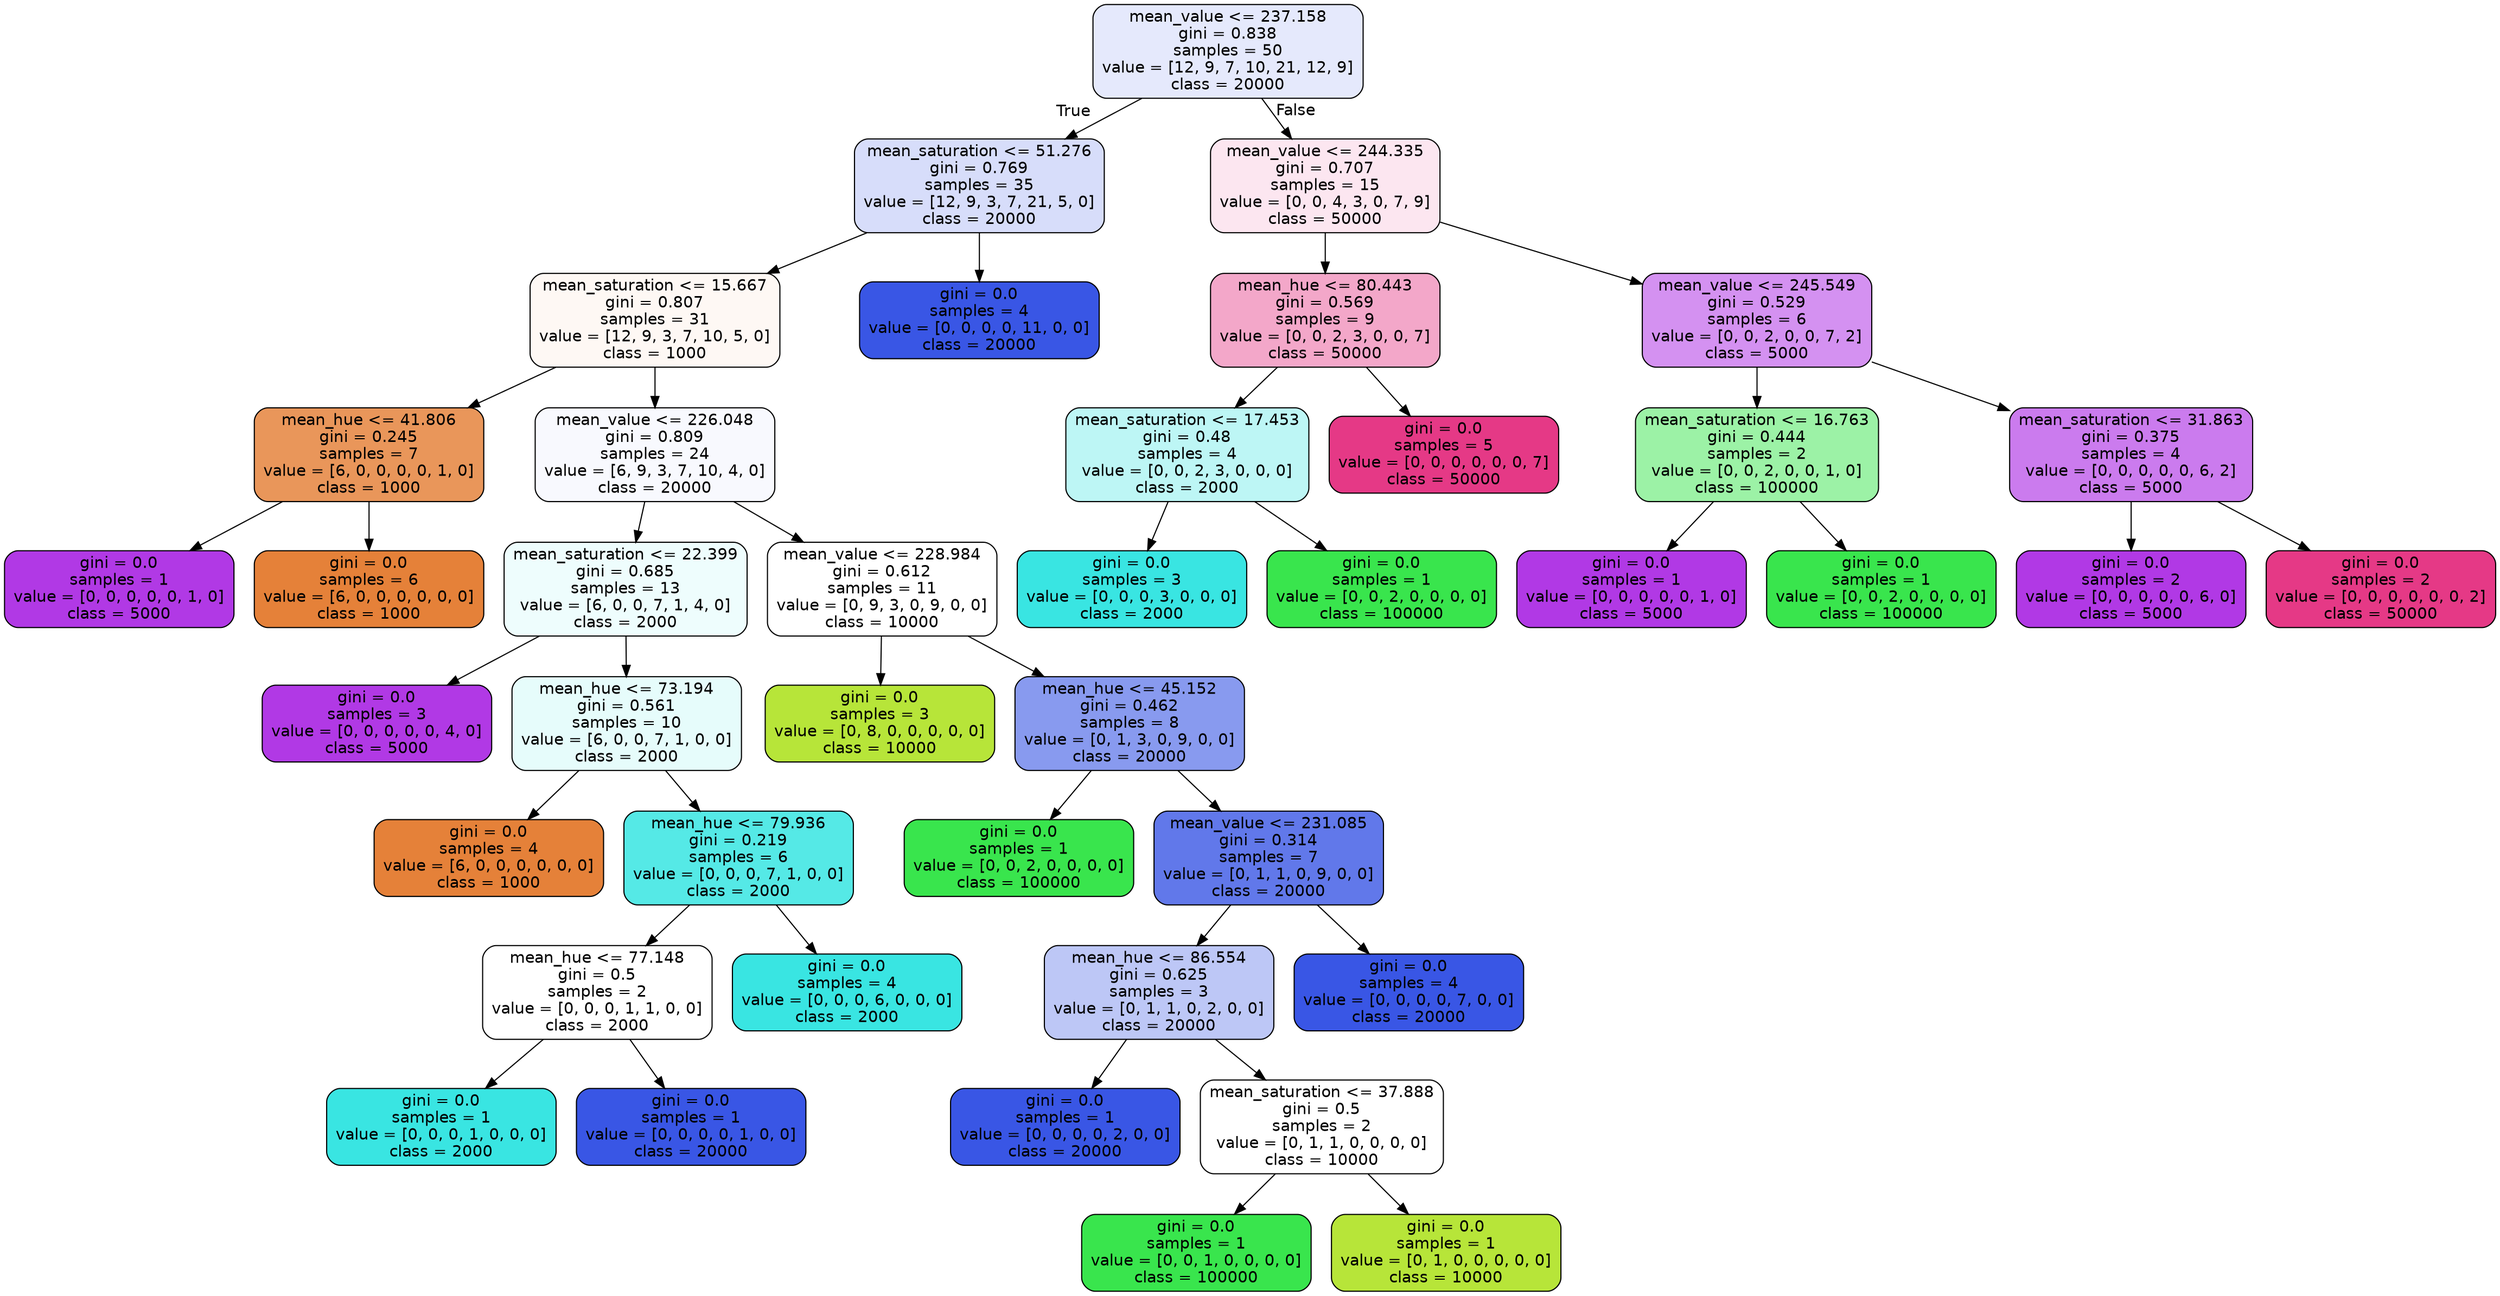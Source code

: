 digraph Tree {
node [shape=box, style="filled, rounded", color="black", fontname="helvetica"] ;
edge [fontname="helvetica"] ;
0 [label="mean_value <= 237.158\ngini = 0.838\nsamples = 50\nvalue = [12, 9, 7, 10, 21, 12, 9]\nclass = 20000", fillcolor="#e5e9fc"] ;
1 [label="mean_saturation <= 51.276\ngini = 0.769\nsamples = 35\nvalue = [12, 9, 3, 7, 21, 5, 0]\nclass = 20000", fillcolor="#d7ddfa"] ;
0 -> 1 [labeldistance=2.5, labelangle=45, headlabel="True"] ;
2 [label="mean_saturation <= 15.667\ngini = 0.807\nsamples = 31\nvalue = [12, 9, 3, 7, 10, 5, 0]\nclass = 1000", fillcolor="#fef8f4"] ;
1 -> 2 ;
3 [label="mean_hue <= 41.806\ngini = 0.245\nsamples = 7\nvalue = [6, 0, 0, 0, 0, 1, 0]\nclass = 1000", fillcolor="#e9965a"] ;
2 -> 3 ;
4 [label="gini = 0.0\nsamples = 1\nvalue = [0, 0, 0, 0, 0, 1, 0]\nclass = 5000", fillcolor="#b139e5"] ;
3 -> 4 ;
5 [label="gini = 0.0\nsamples = 6\nvalue = [6, 0, 0, 0, 0, 0, 0]\nclass = 1000", fillcolor="#e58139"] ;
3 -> 5 ;
6 [label="mean_value <= 226.048\ngini = 0.809\nsamples = 24\nvalue = [6, 9, 3, 7, 10, 4, 0]\nclass = 20000", fillcolor="#f8f9fe"] ;
2 -> 6 ;
7 [label="mean_saturation <= 22.399\ngini = 0.685\nsamples = 13\nvalue = [6, 0, 0, 7, 1, 4, 0]\nclass = 2000", fillcolor="#eefdfd"] ;
6 -> 7 ;
8 [label="gini = 0.0\nsamples = 3\nvalue = [0, 0, 0, 0, 0, 4, 0]\nclass = 5000", fillcolor="#b139e5"] ;
7 -> 8 ;
9 [label="mean_hue <= 73.194\ngini = 0.561\nsamples = 10\nvalue = [6, 0, 0, 7, 1, 0, 0]\nclass = 2000", fillcolor="#e6fcfb"] ;
7 -> 9 ;
10 [label="gini = 0.0\nsamples = 4\nvalue = [6, 0, 0, 0, 0, 0, 0]\nclass = 1000", fillcolor="#e58139"] ;
9 -> 10 ;
11 [label="mean_hue <= 79.936\ngini = 0.219\nsamples = 6\nvalue = [0, 0, 0, 7, 1, 0, 0]\nclass = 2000", fillcolor="#55e9e6"] ;
9 -> 11 ;
12 [label="mean_hue <= 77.148\ngini = 0.5\nsamples = 2\nvalue = [0, 0, 0, 1, 1, 0, 0]\nclass = 2000", fillcolor="#ffffff"] ;
11 -> 12 ;
13 [label="gini = 0.0\nsamples = 1\nvalue = [0, 0, 0, 1, 0, 0, 0]\nclass = 2000", fillcolor="#39e5e2"] ;
12 -> 13 ;
14 [label="gini = 0.0\nsamples = 1\nvalue = [0, 0, 0, 0, 1, 0, 0]\nclass = 20000", fillcolor="#3956e5"] ;
12 -> 14 ;
15 [label="gini = 0.0\nsamples = 4\nvalue = [0, 0, 0, 6, 0, 0, 0]\nclass = 2000", fillcolor="#39e5e2"] ;
11 -> 15 ;
16 [label="mean_value <= 228.984\ngini = 0.612\nsamples = 11\nvalue = [0, 9, 3, 0, 9, 0, 0]\nclass = 10000", fillcolor="#ffffff"] ;
6 -> 16 ;
17 [label="gini = 0.0\nsamples = 3\nvalue = [0, 8, 0, 0, 0, 0, 0]\nclass = 10000", fillcolor="#b7e539"] ;
16 -> 17 ;
18 [label="mean_hue <= 45.152\ngini = 0.462\nsamples = 8\nvalue = [0, 1, 3, 0, 9, 0, 0]\nclass = 20000", fillcolor="#889aef"] ;
16 -> 18 ;
19 [label="gini = 0.0\nsamples = 1\nvalue = [0, 0, 2, 0, 0, 0, 0]\nclass = 100000", fillcolor="#39e54d"] ;
18 -> 19 ;
20 [label="mean_value <= 231.085\ngini = 0.314\nsamples = 7\nvalue = [0, 1, 1, 0, 9, 0, 0]\nclass = 20000", fillcolor="#6178ea"] ;
18 -> 20 ;
21 [label="mean_hue <= 86.554\ngini = 0.625\nsamples = 3\nvalue = [0, 1, 1, 0, 2, 0, 0]\nclass = 20000", fillcolor="#bdc7f6"] ;
20 -> 21 ;
22 [label="gini = 0.0\nsamples = 1\nvalue = [0, 0, 0, 0, 2, 0, 0]\nclass = 20000", fillcolor="#3956e5"] ;
21 -> 22 ;
23 [label="mean_saturation <= 37.888\ngini = 0.5\nsamples = 2\nvalue = [0, 1, 1, 0, 0, 0, 0]\nclass = 10000", fillcolor="#ffffff"] ;
21 -> 23 ;
24 [label="gini = 0.0\nsamples = 1\nvalue = [0, 0, 1, 0, 0, 0, 0]\nclass = 100000", fillcolor="#39e54d"] ;
23 -> 24 ;
25 [label="gini = 0.0\nsamples = 1\nvalue = [0, 1, 0, 0, 0, 0, 0]\nclass = 10000", fillcolor="#b7e539"] ;
23 -> 25 ;
26 [label="gini = 0.0\nsamples = 4\nvalue = [0, 0, 0, 0, 7, 0, 0]\nclass = 20000", fillcolor="#3956e5"] ;
20 -> 26 ;
27 [label="gini = 0.0\nsamples = 4\nvalue = [0, 0, 0, 0, 11, 0, 0]\nclass = 20000", fillcolor="#3956e5"] ;
1 -> 27 ;
28 [label="mean_value <= 244.335\ngini = 0.707\nsamples = 15\nvalue = [0, 0, 4, 3, 0, 7, 9]\nclass = 50000", fillcolor="#fce6f0"] ;
0 -> 28 [labeldistance=2.5, labelangle=-45, headlabel="False"] ;
29 [label="mean_hue <= 80.443\ngini = 0.569\nsamples = 9\nvalue = [0, 0, 2, 3, 0, 0, 7]\nclass = 50000", fillcolor="#f3a7c9"] ;
28 -> 29 ;
30 [label="mean_saturation <= 17.453\ngini = 0.48\nsamples = 4\nvalue = [0, 0, 2, 3, 0, 0, 0]\nclass = 2000", fillcolor="#bdf6f5"] ;
29 -> 30 ;
31 [label="gini = 0.0\nsamples = 3\nvalue = [0, 0, 0, 3, 0, 0, 0]\nclass = 2000", fillcolor="#39e5e2"] ;
30 -> 31 ;
32 [label="gini = 0.0\nsamples = 1\nvalue = [0, 0, 2, 0, 0, 0, 0]\nclass = 100000", fillcolor="#39e54d"] ;
30 -> 32 ;
33 [label="gini = 0.0\nsamples = 5\nvalue = [0, 0, 0, 0, 0, 0, 7]\nclass = 50000", fillcolor="#e53986"] ;
29 -> 33 ;
34 [label="mean_value <= 245.549\ngini = 0.529\nsamples = 6\nvalue = [0, 0, 2, 0, 0, 7, 2]\nclass = 5000", fillcolor="#d491f1"] ;
28 -> 34 ;
35 [label="mean_saturation <= 16.763\ngini = 0.444\nsamples = 2\nvalue = [0, 0, 2, 0, 0, 1, 0]\nclass = 100000", fillcolor="#9cf2a6"] ;
34 -> 35 ;
36 [label="gini = 0.0\nsamples = 1\nvalue = [0, 0, 0, 0, 0, 1, 0]\nclass = 5000", fillcolor="#b139e5"] ;
35 -> 36 ;
37 [label="gini = 0.0\nsamples = 1\nvalue = [0, 0, 2, 0, 0, 0, 0]\nclass = 100000", fillcolor="#39e54d"] ;
35 -> 37 ;
38 [label="mean_saturation <= 31.863\ngini = 0.375\nsamples = 4\nvalue = [0, 0, 0, 0, 0, 6, 2]\nclass = 5000", fillcolor="#cb7bee"] ;
34 -> 38 ;
39 [label="gini = 0.0\nsamples = 2\nvalue = [0, 0, 0, 0, 0, 6, 0]\nclass = 5000", fillcolor="#b139e5"] ;
38 -> 39 ;
40 [label="gini = 0.0\nsamples = 2\nvalue = [0, 0, 0, 0, 0, 0, 2]\nclass = 50000", fillcolor="#e53986"] ;
38 -> 40 ;
}